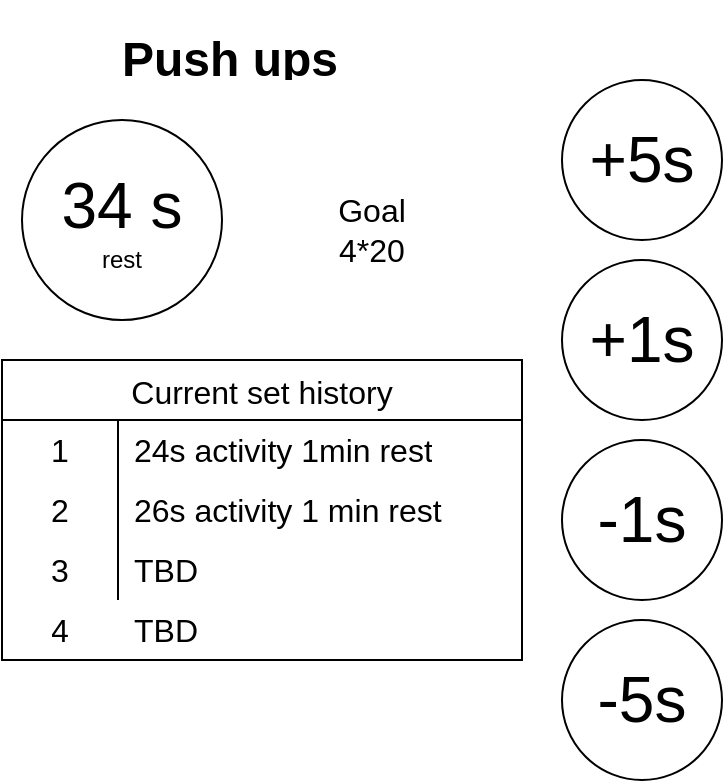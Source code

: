 <mxfile version="23.0.2" type="github">
  <diagram name="Page-1" id="wq49nhDa5_YjDVjvvV-n">
    <mxGraphModel dx="1242" dy="769" grid="1" gridSize="10" guides="1" tooltips="1" connect="1" arrows="1" fold="1" page="1" pageScale="1" pageWidth="827" pageHeight="1169" math="0" shadow="0">
      <root>
        <mxCell id="0" />
        <mxCell id="1" parent="0" />
        <mxCell id="iMvvl42DYb7aPQo52aot-1" value="&lt;font&gt;&lt;font size=&quot;6&quot;&gt;34 s&lt;/font&gt;&lt;br&gt;&lt;font style=&quot;font-size: 12px;&quot;&gt;rest&lt;/font&gt;&lt;br&gt;&lt;/font&gt;" style="ellipse;whiteSpace=wrap;html=1;aspect=fixed;" vertex="1" parent="1">
          <mxGeometry x="50" y="90" width="100" height="100" as="geometry" />
        </mxCell>
        <object label="Current set history" test="fdsfsdff" blblbl="fdsf" id="iMvvl42DYb7aPQo52aot-2">
          <mxCell style="shape=table;startSize=30;container=1;collapsible=0;childLayout=tableLayout;fixedRows=1;rowLines=0;fontStyle=0;strokeColor=default;fontSize=16;" vertex="1" parent="1">
            <mxGeometry x="40" y="210" width="260" height="150" as="geometry" />
          </mxCell>
        </object>
        <mxCell id="iMvvl42DYb7aPQo52aot-3" value="" style="shape=tableRow;horizontal=0;startSize=0;swimlaneHead=0;swimlaneBody=0;top=0;left=0;bottom=0;right=0;collapsible=0;dropTarget=0;fillColor=none;points=[[0,0.5],[1,0.5]];portConstraint=eastwest;strokeColor=inherit;fontSize=16;" vertex="1" parent="iMvvl42DYb7aPQo52aot-2">
          <mxGeometry y="30" width="260" height="30" as="geometry" />
        </mxCell>
        <mxCell id="iMvvl42DYb7aPQo52aot-4" value="1" style="shape=partialRectangle;html=1;whiteSpace=wrap;connectable=0;fillColor=none;top=0;left=0;bottom=0;right=0;overflow=hidden;pointerEvents=1;strokeColor=inherit;fontSize=16;" vertex="1" parent="iMvvl42DYb7aPQo52aot-3">
          <mxGeometry width="58" height="30" as="geometry">
            <mxRectangle width="58" height="30" as="alternateBounds" />
          </mxGeometry>
        </mxCell>
        <mxCell id="iMvvl42DYb7aPQo52aot-5" value="24s activity 1min rest" style="shape=partialRectangle;html=1;whiteSpace=wrap;connectable=0;fillColor=none;top=0;left=0;bottom=0;right=0;align=left;spacingLeft=6;overflow=hidden;strokeColor=inherit;fontSize=16;" vertex="1" parent="iMvvl42DYb7aPQo52aot-3">
          <mxGeometry x="58" width="202" height="30" as="geometry">
            <mxRectangle width="202" height="30" as="alternateBounds" />
          </mxGeometry>
        </mxCell>
        <mxCell id="iMvvl42DYb7aPQo52aot-6" value="" style="shape=tableRow;horizontal=0;startSize=0;swimlaneHead=0;swimlaneBody=0;top=0;left=0;bottom=0;right=0;collapsible=0;dropTarget=0;fillColor=none;points=[[0,0.5],[1,0.5]];portConstraint=eastwest;strokeColor=inherit;fontSize=16;" vertex="1" parent="iMvvl42DYb7aPQo52aot-2">
          <mxGeometry y="60" width="260" height="30" as="geometry" />
        </mxCell>
        <mxCell id="iMvvl42DYb7aPQo52aot-7" value="2" style="shape=partialRectangle;html=1;whiteSpace=wrap;connectable=0;fillColor=none;top=0;left=0;bottom=0;right=0;overflow=hidden;strokeColor=inherit;fontSize=16;" vertex="1" parent="iMvvl42DYb7aPQo52aot-6">
          <mxGeometry width="58" height="30" as="geometry">
            <mxRectangle width="58" height="30" as="alternateBounds" />
          </mxGeometry>
        </mxCell>
        <mxCell id="iMvvl42DYb7aPQo52aot-8" value="26s activity 1 min rest" style="shape=partialRectangle;html=1;whiteSpace=wrap;connectable=0;fillColor=none;top=0;left=0;bottom=0;right=0;align=left;spacingLeft=6;overflow=hidden;strokeColor=inherit;fontSize=16;" vertex="1" parent="iMvvl42DYb7aPQo52aot-6">
          <mxGeometry x="58" width="202" height="30" as="geometry">
            <mxRectangle width="202" height="30" as="alternateBounds" />
          </mxGeometry>
        </mxCell>
        <mxCell id="iMvvl42DYb7aPQo52aot-9" value="" style="shape=tableRow;horizontal=0;startSize=0;swimlaneHead=0;swimlaneBody=0;top=0;left=0;bottom=0;right=0;collapsible=0;dropTarget=0;fillColor=none;points=[[0,0.5],[1,0.5]];portConstraint=eastwest;strokeColor=inherit;fontSize=16;" vertex="1" parent="iMvvl42DYb7aPQo52aot-2">
          <mxGeometry y="90" width="260" height="30" as="geometry" />
        </mxCell>
        <mxCell id="iMvvl42DYb7aPQo52aot-10" value="3" style="shape=partialRectangle;html=1;whiteSpace=wrap;connectable=0;fillColor=none;top=0;left=0;bottom=0;right=0;overflow=hidden;strokeColor=inherit;fontSize=16;" vertex="1" parent="iMvvl42DYb7aPQo52aot-9">
          <mxGeometry width="58" height="30" as="geometry">
            <mxRectangle width="58" height="30" as="alternateBounds" />
          </mxGeometry>
        </mxCell>
        <mxCell id="iMvvl42DYb7aPQo52aot-11" value="TBD" style="shape=partialRectangle;html=1;whiteSpace=wrap;connectable=0;fillColor=none;top=0;left=0;bottom=0;right=0;align=left;spacingLeft=6;overflow=hidden;strokeColor=inherit;fontSize=16;" vertex="1" parent="iMvvl42DYb7aPQo52aot-9">
          <mxGeometry x="58" width="202" height="30" as="geometry">
            <mxRectangle width="202" height="30" as="alternateBounds" />
          </mxGeometry>
        </mxCell>
        <mxCell id="iMvvl42DYb7aPQo52aot-12" value="&lt;h1&gt;Push ups&lt;/h1&gt;" style="text;html=1;strokeColor=none;fillColor=none;spacing=5;spacingTop=-20;whiteSpace=wrap;overflow=hidden;rounded=0;" vertex="1" parent="1">
          <mxGeometry x="95" y="40" width="130" height="30" as="geometry" />
        </mxCell>
        <mxCell id="iMvvl42DYb7aPQo52aot-13" value="Goal&lt;br style=&quot;font-size: 16px;&quot;&gt;4*20" style="text;html=1;strokeColor=none;fillColor=none;align=center;verticalAlign=middle;whiteSpace=wrap;rounded=0;fontSize=16;" vertex="1" parent="1">
          <mxGeometry x="180" y="120" width="90" height="50" as="geometry" />
        </mxCell>
        <mxCell id="iMvvl42DYb7aPQo52aot-14" value="4" style="shape=partialRectangle;html=1;whiteSpace=wrap;connectable=0;fillColor=none;top=0;left=0;bottom=0;right=0;overflow=hidden;strokeColor=inherit;fontSize=16;" vertex="1" parent="1">
          <mxGeometry x="40" y="330" width="58" height="30" as="geometry">
            <mxRectangle width="58" height="30" as="alternateBounds" />
          </mxGeometry>
        </mxCell>
        <mxCell id="iMvvl42DYb7aPQo52aot-15" value="TBD" style="shape=partialRectangle;html=1;whiteSpace=wrap;connectable=0;fillColor=none;top=0;left=0;bottom=0;right=0;align=left;spacingLeft=6;overflow=hidden;strokeColor=inherit;fontSize=16;" vertex="1" parent="1">
          <mxGeometry x="98" y="330" width="202" height="30" as="geometry">
            <mxRectangle width="202" height="30" as="alternateBounds" />
          </mxGeometry>
        </mxCell>
        <mxCell id="iMvvl42DYb7aPQo52aot-16" value="+1s" style="ellipse;whiteSpace=wrap;html=1;aspect=fixed;fontSize=32;" vertex="1" parent="1">
          <mxGeometry x="320" y="160" width="80" height="80" as="geometry" />
        </mxCell>
        <mxCell id="iMvvl42DYb7aPQo52aot-17" value="-1s" style="ellipse;whiteSpace=wrap;html=1;aspect=fixed;fontSize=32;" vertex="1" parent="1">
          <mxGeometry x="320" y="250" width="80" height="80" as="geometry" />
        </mxCell>
        <mxCell id="iMvvl42DYb7aPQo52aot-18" value="-5s" style="ellipse;whiteSpace=wrap;html=1;aspect=fixed;fontSize=32;" vertex="1" parent="1">
          <mxGeometry x="320" y="340" width="80" height="80" as="geometry" />
        </mxCell>
        <mxCell id="iMvvl42DYb7aPQo52aot-19" value="+5s" style="ellipse;whiteSpace=wrap;html=1;aspect=fixed;fontSize=32;" vertex="1" parent="1">
          <mxGeometry x="320" y="70" width="80" height="80" as="geometry" />
        </mxCell>
      </root>
    </mxGraphModel>
  </diagram>
</mxfile>
